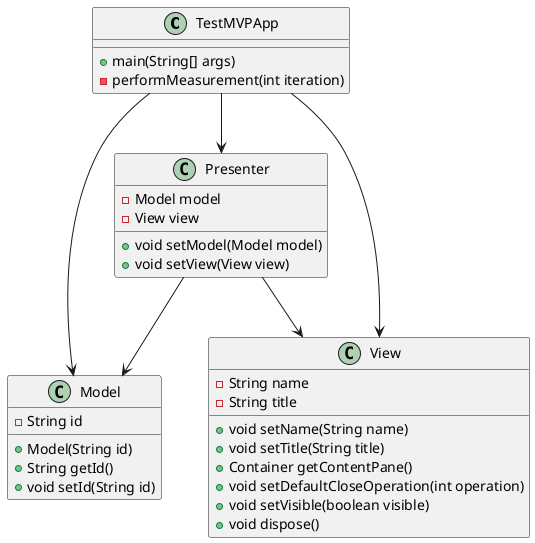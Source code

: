 @startuml
class TestMVPApp {
    +main(String[] args)
    -performMeasurement(int iteration)
}

class Model {
    -String id
    +Model(String id)
    +String getId()
    +void setId(String id)
}

class View {
    -String name
    -String title
    +void setName(String name)
    +void setTitle(String title)
    +Container getContentPane()
    +void setDefaultCloseOperation(int operation)
    +void setVisible(boolean visible)
    +void dispose()
}

class Presenter {
    -Model model
    -View view
    +void setModel(Model model)
    +void setView(View view)
}

TestMVPApp --> Model
TestMVPApp --> View
TestMVPApp --> Presenter
Presenter --> Model
Presenter --> View
@enduml
